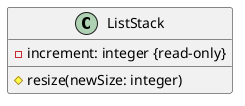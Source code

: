 @startuml

class ListStack {
  - increment: integer {read-only}
  # resize(newSize: integer)
}

@enduml
